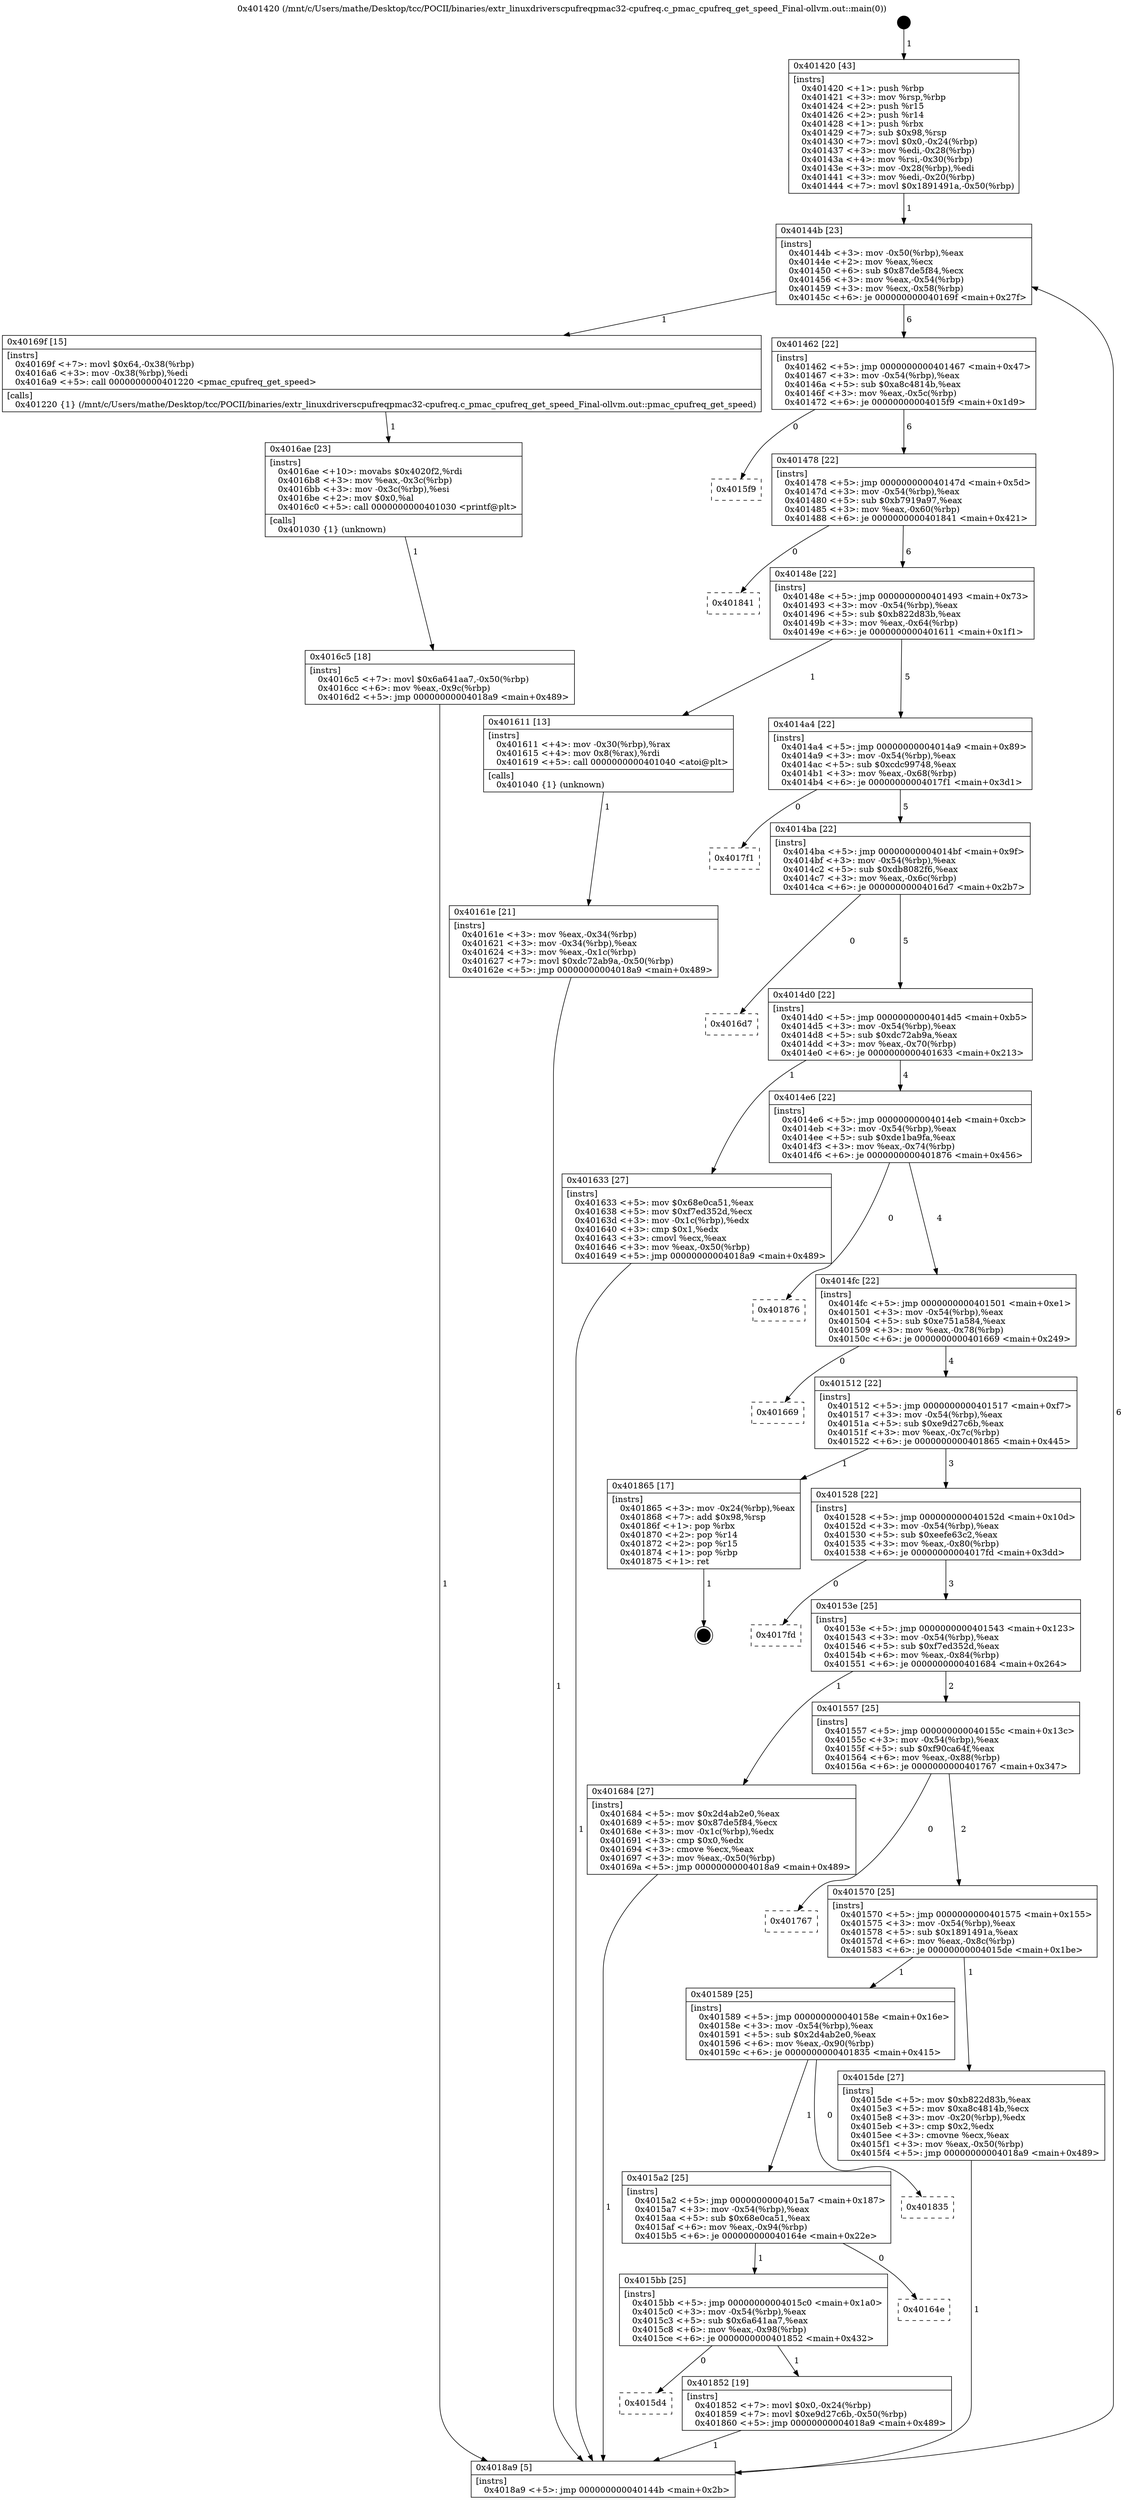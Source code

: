 digraph "0x401420" {
  label = "0x401420 (/mnt/c/Users/mathe/Desktop/tcc/POCII/binaries/extr_linuxdriverscpufreqpmac32-cpufreq.c_pmac_cpufreq_get_speed_Final-ollvm.out::main(0))"
  labelloc = "t"
  node[shape=record]

  Entry [label="",width=0.3,height=0.3,shape=circle,fillcolor=black,style=filled]
  "0x40144b" [label="{
     0x40144b [23]\l
     | [instrs]\l
     &nbsp;&nbsp;0x40144b \<+3\>: mov -0x50(%rbp),%eax\l
     &nbsp;&nbsp;0x40144e \<+2\>: mov %eax,%ecx\l
     &nbsp;&nbsp;0x401450 \<+6\>: sub $0x87de5f84,%ecx\l
     &nbsp;&nbsp;0x401456 \<+3\>: mov %eax,-0x54(%rbp)\l
     &nbsp;&nbsp;0x401459 \<+3\>: mov %ecx,-0x58(%rbp)\l
     &nbsp;&nbsp;0x40145c \<+6\>: je 000000000040169f \<main+0x27f\>\l
  }"]
  "0x40169f" [label="{
     0x40169f [15]\l
     | [instrs]\l
     &nbsp;&nbsp;0x40169f \<+7\>: movl $0x64,-0x38(%rbp)\l
     &nbsp;&nbsp;0x4016a6 \<+3\>: mov -0x38(%rbp),%edi\l
     &nbsp;&nbsp;0x4016a9 \<+5\>: call 0000000000401220 \<pmac_cpufreq_get_speed\>\l
     | [calls]\l
     &nbsp;&nbsp;0x401220 \{1\} (/mnt/c/Users/mathe/Desktop/tcc/POCII/binaries/extr_linuxdriverscpufreqpmac32-cpufreq.c_pmac_cpufreq_get_speed_Final-ollvm.out::pmac_cpufreq_get_speed)\l
  }"]
  "0x401462" [label="{
     0x401462 [22]\l
     | [instrs]\l
     &nbsp;&nbsp;0x401462 \<+5\>: jmp 0000000000401467 \<main+0x47\>\l
     &nbsp;&nbsp;0x401467 \<+3\>: mov -0x54(%rbp),%eax\l
     &nbsp;&nbsp;0x40146a \<+5\>: sub $0xa8c4814b,%eax\l
     &nbsp;&nbsp;0x40146f \<+3\>: mov %eax,-0x5c(%rbp)\l
     &nbsp;&nbsp;0x401472 \<+6\>: je 00000000004015f9 \<main+0x1d9\>\l
  }"]
  Exit [label="",width=0.3,height=0.3,shape=circle,fillcolor=black,style=filled,peripheries=2]
  "0x4015f9" [label="{
     0x4015f9\l
  }", style=dashed]
  "0x401478" [label="{
     0x401478 [22]\l
     | [instrs]\l
     &nbsp;&nbsp;0x401478 \<+5\>: jmp 000000000040147d \<main+0x5d\>\l
     &nbsp;&nbsp;0x40147d \<+3\>: mov -0x54(%rbp),%eax\l
     &nbsp;&nbsp;0x401480 \<+5\>: sub $0xb7919a97,%eax\l
     &nbsp;&nbsp;0x401485 \<+3\>: mov %eax,-0x60(%rbp)\l
     &nbsp;&nbsp;0x401488 \<+6\>: je 0000000000401841 \<main+0x421\>\l
  }"]
  "0x4015d4" [label="{
     0x4015d4\l
  }", style=dashed]
  "0x401841" [label="{
     0x401841\l
  }", style=dashed]
  "0x40148e" [label="{
     0x40148e [22]\l
     | [instrs]\l
     &nbsp;&nbsp;0x40148e \<+5\>: jmp 0000000000401493 \<main+0x73\>\l
     &nbsp;&nbsp;0x401493 \<+3\>: mov -0x54(%rbp),%eax\l
     &nbsp;&nbsp;0x401496 \<+5\>: sub $0xb822d83b,%eax\l
     &nbsp;&nbsp;0x40149b \<+3\>: mov %eax,-0x64(%rbp)\l
     &nbsp;&nbsp;0x40149e \<+6\>: je 0000000000401611 \<main+0x1f1\>\l
  }"]
  "0x401852" [label="{
     0x401852 [19]\l
     | [instrs]\l
     &nbsp;&nbsp;0x401852 \<+7\>: movl $0x0,-0x24(%rbp)\l
     &nbsp;&nbsp;0x401859 \<+7\>: movl $0xe9d27c6b,-0x50(%rbp)\l
     &nbsp;&nbsp;0x401860 \<+5\>: jmp 00000000004018a9 \<main+0x489\>\l
  }"]
  "0x401611" [label="{
     0x401611 [13]\l
     | [instrs]\l
     &nbsp;&nbsp;0x401611 \<+4\>: mov -0x30(%rbp),%rax\l
     &nbsp;&nbsp;0x401615 \<+4\>: mov 0x8(%rax),%rdi\l
     &nbsp;&nbsp;0x401619 \<+5\>: call 0000000000401040 \<atoi@plt\>\l
     | [calls]\l
     &nbsp;&nbsp;0x401040 \{1\} (unknown)\l
  }"]
  "0x4014a4" [label="{
     0x4014a4 [22]\l
     | [instrs]\l
     &nbsp;&nbsp;0x4014a4 \<+5\>: jmp 00000000004014a9 \<main+0x89\>\l
     &nbsp;&nbsp;0x4014a9 \<+3\>: mov -0x54(%rbp),%eax\l
     &nbsp;&nbsp;0x4014ac \<+5\>: sub $0xcdc99748,%eax\l
     &nbsp;&nbsp;0x4014b1 \<+3\>: mov %eax,-0x68(%rbp)\l
     &nbsp;&nbsp;0x4014b4 \<+6\>: je 00000000004017f1 \<main+0x3d1\>\l
  }"]
  "0x4015bb" [label="{
     0x4015bb [25]\l
     | [instrs]\l
     &nbsp;&nbsp;0x4015bb \<+5\>: jmp 00000000004015c0 \<main+0x1a0\>\l
     &nbsp;&nbsp;0x4015c0 \<+3\>: mov -0x54(%rbp),%eax\l
     &nbsp;&nbsp;0x4015c3 \<+5\>: sub $0x6a641aa7,%eax\l
     &nbsp;&nbsp;0x4015c8 \<+6\>: mov %eax,-0x98(%rbp)\l
     &nbsp;&nbsp;0x4015ce \<+6\>: je 0000000000401852 \<main+0x432\>\l
  }"]
  "0x4017f1" [label="{
     0x4017f1\l
  }", style=dashed]
  "0x4014ba" [label="{
     0x4014ba [22]\l
     | [instrs]\l
     &nbsp;&nbsp;0x4014ba \<+5\>: jmp 00000000004014bf \<main+0x9f\>\l
     &nbsp;&nbsp;0x4014bf \<+3\>: mov -0x54(%rbp),%eax\l
     &nbsp;&nbsp;0x4014c2 \<+5\>: sub $0xdb8082f6,%eax\l
     &nbsp;&nbsp;0x4014c7 \<+3\>: mov %eax,-0x6c(%rbp)\l
     &nbsp;&nbsp;0x4014ca \<+6\>: je 00000000004016d7 \<main+0x2b7\>\l
  }"]
  "0x40164e" [label="{
     0x40164e\l
  }", style=dashed]
  "0x4016d7" [label="{
     0x4016d7\l
  }", style=dashed]
  "0x4014d0" [label="{
     0x4014d0 [22]\l
     | [instrs]\l
     &nbsp;&nbsp;0x4014d0 \<+5\>: jmp 00000000004014d5 \<main+0xb5\>\l
     &nbsp;&nbsp;0x4014d5 \<+3\>: mov -0x54(%rbp),%eax\l
     &nbsp;&nbsp;0x4014d8 \<+5\>: sub $0xdc72ab9a,%eax\l
     &nbsp;&nbsp;0x4014dd \<+3\>: mov %eax,-0x70(%rbp)\l
     &nbsp;&nbsp;0x4014e0 \<+6\>: je 0000000000401633 \<main+0x213\>\l
  }"]
  "0x4015a2" [label="{
     0x4015a2 [25]\l
     | [instrs]\l
     &nbsp;&nbsp;0x4015a2 \<+5\>: jmp 00000000004015a7 \<main+0x187\>\l
     &nbsp;&nbsp;0x4015a7 \<+3\>: mov -0x54(%rbp),%eax\l
     &nbsp;&nbsp;0x4015aa \<+5\>: sub $0x68e0ca51,%eax\l
     &nbsp;&nbsp;0x4015af \<+6\>: mov %eax,-0x94(%rbp)\l
     &nbsp;&nbsp;0x4015b5 \<+6\>: je 000000000040164e \<main+0x22e\>\l
  }"]
  "0x401633" [label="{
     0x401633 [27]\l
     | [instrs]\l
     &nbsp;&nbsp;0x401633 \<+5\>: mov $0x68e0ca51,%eax\l
     &nbsp;&nbsp;0x401638 \<+5\>: mov $0xf7ed352d,%ecx\l
     &nbsp;&nbsp;0x40163d \<+3\>: mov -0x1c(%rbp),%edx\l
     &nbsp;&nbsp;0x401640 \<+3\>: cmp $0x1,%edx\l
     &nbsp;&nbsp;0x401643 \<+3\>: cmovl %ecx,%eax\l
     &nbsp;&nbsp;0x401646 \<+3\>: mov %eax,-0x50(%rbp)\l
     &nbsp;&nbsp;0x401649 \<+5\>: jmp 00000000004018a9 \<main+0x489\>\l
  }"]
  "0x4014e6" [label="{
     0x4014e6 [22]\l
     | [instrs]\l
     &nbsp;&nbsp;0x4014e6 \<+5\>: jmp 00000000004014eb \<main+0xcb\>\l
     &nbsp;&nbsp;0x4014eb \<+3\>: mov -0x54(%rbp),%eax\l
     &nbsp;&nbsp;0x4014ee \<+5\>: sub $0xde1ba9fa,%eax\l
     &nbsp;&nbsp;0x4014f3 \<+3\>: mov %eax,-0x74(%rbp)\l
     &nbsp;&nbsp;0x4014f6 \<+6\>: je 0000000000401876 \<main+0x456\>\l
  }"]
  "0x401835" [label="{
     0x401835\l
  }", style=dashed]
  "0x401876" [label="{
     0x401876\l
  }", style=dashed]
  "0x4014fc" [label="{
     0x4014fc [22]\l
     | [instrs]\l
     &nbsp;&nbsp;0x4014fc \<+5\>: jmp 0000000000401501 \<main+0xe1\>\l
     &nbsp;&nbsp;0x401501 \<+3\>: mov -0x54(%rbp),%eax\l
     &nbsp;&nbsp;0x401504 \<+5\>: sub $0xe751a584,%eax\l
     &nbsp;&nbsp;0x401509 \<+3\>: mov %eax,-0x78(%rbp)\l
     &nbsp;&nbsp;0x40150c \<+6\>: je 0000000000401669 \<main+0x249\>\l
  }"]
  "0x4016c5" [label="{
     0x4016c5 [18]\l
     | [instrs]\l
     &nbsp;&nbsp;0x4016c5 \<+7\>: movl $0x6a641aa7,-0x50(%rbp)\l
     &nbsp;&nbsp;0x4016cc \<+6\>: mov %eax,-0x9c(%rbp)\l
     &nbsp;&nbsp;0x4016d2 \<+5\>: jmp 00000000004018a9 \<main+0x489\>\l
  }"]
  "0x401669" [label="{
     0x401669\l
  }", style=dashed]
  "0x401512" [label="{
     0x401512 [22]\l
     | [instrs]\l
     &nbsp;&nbsp;0x401512 \<+5\>: jmp 0000000000401517 \<main+0xf7\>\l
     &nbsp;&nbsp;0x401517 \<+3\>: mov -0x54(%rbp),%eax\l
     &nbsp;&nbsp;0x40151a \<+5\>: sub $0xe9d27c6b,%eax\l
     &nbsp;&nbsp;0x40151f \<+3\>: mov %eax,-0x7c(%rbp)\l
     &nbsp;&nbsp;0x401522 \<+6\>: je 0000000000401865 \<main+0x445\>\l
  }"]
  "0x4016ae" [label="{
     0x4016ae [23]\l
     | [instrs]\l
     &nbsp;&nbsp;0x4016ae \<+10\>: movabs $0x4020f2,%rdi\l
     &nbsp;&nbsp;0x4016b8 \<+3\>: mov %eax,-0x3c(%rbp)\l
     &nbsp;&nbsp;0x4016bb \<+3\>: mov -0x3c(%rbp),%esi\l
     &nbsp;&nbsp;0x4016be \<+2\>: mov $0x0,%al\l
     &nbsp;&nbsp;0x4016c0 \<+5\>: call 0000000000401030 \<printf@plt\>\l
     | [calls]\l
     &nbsp;&nbsp;0x401030 \{1\} (unknown)\l
  }"]
  "0x401865" [label="{
     0x401865 [17]\l
     | [instrs]\l
     &nbsp;&nbsp;0x401865 \<+3\>: mov -0x24(%rbp),%eax\l
     &nbsp;&nbsp;0x401868 \<+7\>: add $0x98,%rsp\l
     &nbsp;&nbsp;0x40186f \<+1\>: pop %rbx\l
     &nbsp;&nbsp;0x401870 \<+2\>: pop %r14\l
     &nbsp;&nbsp;0x401872 \<+2\>: pop %r15\l
     &nbsp;&nbsp;0x401874 \<+1\>: pop %rbp\l
     &nbsp;&nbsp;0x401875 \<+1\>: ret\l
  }"]
  "0x401528" [label="{
     0x401528 [22]\l
     | [instrs]\l
     &nbsp;&nbsp;0x401528 \<+5\>: jmp 000000000040152d \<main+0x10d\>\l
     &nbsp;&nbsp;0x40152d \<+3\>: mov -0x54(%rbp),%eax\l
     &nbsp;&nbsp;0x401530 \<+5\>: sub $0xeefe63c2,%eax\l
     &nbsp;&nbsp;0x401535 \<+3\>: mov %eax,-0x80(%rbp)\l
     &nbsp;&nbsp;0x401538 \<+6\>: je 00000000004017fd \<main+0x3dd\>\l
  }"]
  "0x40161e" [label="{
     0x40161e [21]\l
     | [instrs]\l
     &nbsp;&nbsp;0x40161e \<+3\>: mov %eax,-0x34(%rbp)\l
     &nbsp;&nbsp;0x401621 \<+3\>: mov -0x34(%rbp),%eax\l
     &nbsp;&nbsp;0x401624 \<+3\>: mov %eax,-0x1c(%rbp)\l
     &nbsp;&nbsp;0x401627 \<+7\>: movl $0xdc72ab9a,-0x50(%rbp)\l
     &nbsp;&nbsp;0x40162e \<+5\>: jmp 00000000004018a9 \<main+0x489\>\l
  }"]
  "0x4017fd" [label="{
     0x4017fd\l
  }", style=dashed]
  "0x40153e" [label="{
     0x40153e [25]\l
     | [instrs]\l
     &nbsp;&nbsp;0x40153e \<+5\>: jmp 0000000000401543 \<main+0x123\>\l
     &nbsp;&nbsp;0x401543 \<+3\>: mov -0x54(%rbp),%eax\l
     &nbsp;&nbsp;0x401546 \<+5\>: sub $0xf7ed352d,%eax\l
     &nbsp;&nbsp;0x40154b \<+6\>: mov %eax,-0x84(%rbp)\l
     &nbsp;&nbsp;0x401551 \<+6\>: je 0000000000401684 \<main+0x264\>\l
  }"]
  "0x401420" [label="{
     0x401420 [43]\l
     | [instrs]\l
     &nbsp;&nbsp;0x401420 \<+1\>: push %rbp\l
     &nbsp;&nbsp;0x401421 \<+3\>: mov %rsp,%rbp\l
     &nbsp;&nbsp;0x401424 \<+2\>: push %r15\l
     &nbsp;&nbsp;0x401426 \<+2\>: push %r14\l
     &nbsp;&nbsp;0x401428 \<+1\>: push %rbx\l
     &nbsp;&nbsp;0x401429 \<+7\>: sub $0x98,%rsp\l
     &nbsp;&nbsp;0x401430 \<+7\>: movl $0x0,-0x24(%rbp)\l
     &nbsp;&nbsp;0x401437 \<+3\>: mov %edi,-0x28(%rbp)\l
     &nbsp;&nbsp;0x40143a \<+4\>: mov %rsi,-0x30(%rbp)\l
     &nbsp;&nbsp;0x40143e \<+3\>: mov -0x28(%rbp),%edi\l
     &nbsp;&nbsp;0x401441 \<+3\>: mov %edi,-0x20(%rbp)\l
     &nbsp;&nbsp;0x401444 \<+7\>: movl $0x1891491a,-0x50(%rbp)\l
  }"]
  "0x401684" [label="{
     0x401684 [27]\l
     | [instrs]\l
     &nbsp;&nbsp;0x401684 \<+5\>: mov $0x2d4ab2e0,%eax\l
     &nbsp;&nbsp;0x401689 \<+5\>: mov $0x87de5f84,%ecx\l
     &nbsp;&nbsp;0x40168e \<+3\>: mov -0x1c(%rbp),%edx\l
     &nbsp;&nbsp;0x401691 \<+3\>: cmp $0x0,%edx\l
     &nbsp;&nbsp;0x401694 \<+3\>: cmove %ecx,%eax\l
     &nbsp;&nbsp;0x401697 \<+3\>: mov %eax,-0x50(%rbp)\l
     &nbsp;&nbsp;0x40169a \<+5\>: jmp 00000000004018a9 \<main+0x489\>\l
  }"]
  "0x401557" [label="{
     0x401557 [25]\l
     | [instrs]\l
     &nbsp;&nbsp;0x401557 \<+5\>: jmp 000000000040155c \<main+0x13c\>\l
     &nbsp;&nbsp;0x40155c \<+3\>: mov -0x54(%rbp),%eax\l
     &nbsp;&nbsp;0x40155f \<+5\>: sub $0xf90ca64f,%eax\l
     &nbsp;&nbsp;0x401564 \<+6\>: mov %eax,-0x88(%rbp)\l
     &nbsp;&nbsp;0x40156a \<+6\>: je 0000000000401767 \<main+0x347\>\l
  }"]
  "0x4018a9" [label="{
     0x4018a9 [5]\l
     | [instrs]\l
     &nbsp;&nbsp;0x4018a9 \<+5\>: jmp 000000000040144b \<main+0x2b\>\l
  }"]
  "0x401767" [label="{
     0x401767\l
  }", style=dashed]
  "0x401570" [label="{
     0x401570 [25]\l
     | [instrs]\l
     &nbsp;&nbsp;0x401570 \<+5\>: jmp 0000000000401575 \<main+0x155\>\l
     &nbsp;&nbsp;0x401575 \<+3\>: mov -0x54(%rbp),%eax\l
     &nbsp;&nbsp;0x401578 \<+5\>: sub $0x1891491a,%eax\l
     &nbsp;&nbsp;0x40157d \<+6\>: mov %eax,-0x8c(%rbp)\l
     &nbsp;&nbsp;0x401583 \<+6\>: je 00000000004015de \<main+0x1be\>\l
  }"]
  "0x401589" [label="{
     0x401589 [25]\l
     | [instrs]\l
     &nbsp;&nbsp;0x401589 \<+5\>: jmp 000000000040158e \<main+0x16e\>\l
     &nbsp;&nbsp;0x40158e \<+3\>: mov -0x54(%rbp),%eax\l
     &nbsp;&nbsp;0x401591 \<+5\>: sub $0x2d4ab2e0,%eax\l
     &nbsp;&nbsp;0x401596 \<+6\>: mov %eax,-0x90(%rbp)\l
     &nbsp;&nbsp;0x40159c \<+6\>: je 0000000000401835 \<main+0x415\>\l
  }"]
  "0x4015de" [label="{
     0x4015de [27]\l
     | [instrs]\l
     &nbsp;&nbsp;0x4015de \<+5\>: mov $0xb822d83b,%eax\l
     &nbsp;&nbsp;0x4015e3 \<+5\>: mov $0xa8c4814b,%ecx\l
     &nbsp;&nbsp;0x4015e8 \<+3\>: mov -0x20(%rbp),%edx\l
     &nbsp;&nbsp;0x4015eb \<+3\>: cmp $0x2,%edx\l
     &nbsp;&nbsp;0x4015ee \<+3\>: cmovne %ecx,%eax\l
     &nbsp;&nbsp;0x4015f1 \<+3\>: mov %eax,-0x50(%rbp)\l
     &nbsp;&nbsp;0x4015f4 \<+5\>: jmp 00000000004018a9 \<main+0x489\>\l
  }"]
  Entry -> "0x401420" [label=" 1"]
  "0x40144b" -> "0x40169f" [label=" 1"]
  "0x40144b" -> "0x401462" [label=" 6"]
  "0x401865" -> Exit [label=" 1"]
  "0x401462" -> "0x4015f9" [label=" 0"]
  "0x401462" -> "0x401478" [label=" 6"]
  "0x401852" -> "0x4018a9" [label=" 1"]
  "0x401478" -> "0x401841" [label=" 0"]
  "0x401478" -> "0x40148e" [label=" 6"]
  "0x4015bb" -> "0x4015d4" [label=" 0"]
  "0x40148e" -> "0x401611" [label=" 1"]
  "0x40148e" -> "0x4014a4" [label=" 5"]
  "0x4015bb" -> "0x401852" [label=" 1"]
  "0x4014a4" -> "0x4017f1" [label=" 0"]
  "0x4014a4" -> "0x4014ba" [label=" 5"]
  "0x4015a2" -> "0x4015bb" [label=" 1"]
  "0x4014ba" -> "0x4016d7" [label=" 0"]
  "0x4014ba" -> "0x4014d0" [label=" 5"]
  "0x4015a2" -> "0x40164e" [label=" 0"]
  "0x4014d0" -> "0x401633" [label=" 1"]
  "0x4014d0" -> "0x4014e6" [label=" 4"]
  "0x401589" -> "0x4015a2" [label=" 1"]
  "0x4014e6" -> "0x401876" [label=" 0"]
  "0x4014e6" -> "0x4014fc" [label=" 4"]
  "0x401589" -> "0x401835" [label=" 0"]
  "0x4014fc" -> "0x401669" [label=" 0"]
  "0x4014fc" -> "0x401512" [label=" 4"]
  "0x4016c5" -> "0x4018a9" [label=" 1"]
  "0x401512" -> "0x401865" [label=" 1"]
  "0x401512" -> "0x401528" [label=" 3"]
  "0x4016ae" -> "0x4016c5" [label=" 1"]
  "0x401528" -> "0x4017fd" [label=" 0"]
  "0x401528" -> "0x40153e" [label=" 3"]
  "0x40169f" -> "0x4016ae" [label=" 1"]
  "0x40153e" -> "0x401684" [label=" 1"]
  "0x40153e" -> "0x401557" [label=" 2"]
  "0x401684" -> "0x4018a9" [label=" 1"]
  "0x401557" -> "0x401767" [label=" 0"]
  "0x401557" -> "0x401570" [label=" 2"]
  "0x401633" -> "0x4018a9" [label=" 1"]
  "0x401570" -> "0x4015de" [label=" 1"]
  "0x401570" -> "0x401589" [label=" 1"]
  "0x4015de" -> "0x4018a9" [label=" 1"]
  "0x401420" -> "0x40144b" [label=" 1"]
  "0x4018a9" -> "0x40144b" [label=" 6"]
  "0x401611" -> "0x40161e" [label=" 1"]
  "0x40161e" -> "0x4018a9" [label=" 1"]
}
